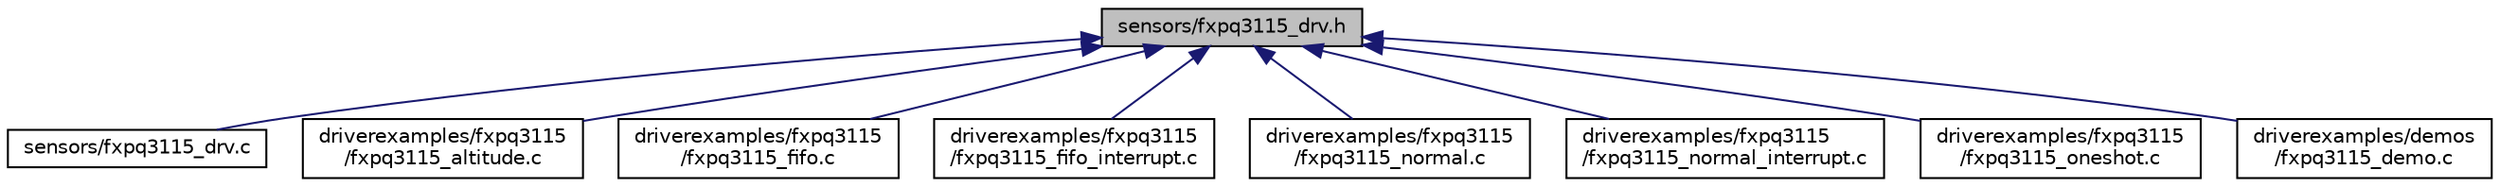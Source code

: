 digraph "sensors/fxpq3115_drv.h"
{
  edge [fontname="Helvetica",fontsize="10",labelfontname="Helvetica",labelfontsize="10"];
  node [fontname="Helvetica",fontsize="10",shape=record];
  Node9 [label="sensors/fxpq3115_drv.h",height=0.2,width=0.4,color="black", fillcolor="grey75", style="filled", fontcolor="black"];
  Node9 -> Node10 [dir="back",color="midnightblue",fontsize="10",style="solid",fontname="Helvetica"];
  Node10 [label="sensors/fxpq3115_drv.c",height=0.2,width=0.4,color="black", fillcolor="white", style="filled",URL="$fxpq3115__drv_8c.html",tooltip="The fxpq3115_drv.c file implements the fxpq3115 functional interface. "];
  Node9 -> Node11 [dir="back",color="midnightblue",fontsize="10",style="solid",fontname="Helvetica"];
  Node11 [label="driverexamples/fxpq3115\l/fxpq3115_altitude.c",height=0.2,width=0.4,color="black", fillcolor="white", style="filled",URL="$fxpq3115__altitude_8c.html",tooltip="The fxpq3115_altitude.c file implements the ISSDK FXPQ3115BV sensor driver example demonstration for ..."];
  Node9 -> Node12 [dir="back",color="midnightblue",fontsize="10",style="solid",fontname="Helvetica"];
  Node12 [label="driverexamples/fxpq3115\l/fxpq3115_fifo.c",height=0.2,width=0.4,color="black", fillcolor="white", style="filled",URL="$fxpq3115__fifo_8c.html",tooltip="The fxpq3115_fifo.c file implements the ISSDK FXPQ3115BV sensor driver example demonstration with fif..."];
  Node9 -> Node13 [dir="back",color="midnightblue",fontsize="10",style="solid",fontname="Helvetica"];
  Node13 [label="driverexamples/fxpq3115\l/fxpq3115_fifo_interrupt.c",height=0.2,width=0.4,color="black", fillcolor="white", style="filled",URL="$fxpq3115__fifo__interrupt_8c.html",tooltip="The fxpq3115_fifo_interrupt.c file implements the ISSDK FXPQ3115BV sensor driver example demonstratio..."];
  Node9 -> Node14 [dir="back",color="midnightblue",fontsize="10",style="solid",fontname="Helvetica"];
  Node14 [label="driverexamples/fxpq3115\l/fxpq3115_normal.c",height=0.2,width=0.4,color="black", fillcolor="white", style="filled",URL="$fxpq3115__normal_8c.html",tooltip="The fxpq3115_normal.c file implements the ISSDK FXPQ3115BV sensor driver example demonstration with p..."];
  Node9 -> Node15 [dir="back",color="midnightblue",fontsize="10",style="solid",fontname="Helvetica"];
  Node15 [label="driverexamples/fxpq3115\l/fxpq3115_normal_interrupt.c",height=0.2,width=0.4,color="black", fillcolor="white", style="filled",URL="$fxpq3115__normal__interrupt_8c.html",tooltip="The fxpq3115_normal_interrupt.c file implements the ISSDK FXPQ3115BV sensor driver example demonstrat..."];
  Node9 -> Node16 [dir="back",color="midnightblue",fontsize="10",style="solid",fontname="Helvetica"];
  Node16 [label="driverexamples/fxpq3115\l/fxpq3115_oneshot.c",height=0.2,width=0.4,color="black", fillcolor="white", style="filled",URL="$fxpq3115__oneshot_8c.html",tooltip="The fxpq3115_oneshot.c file implements the ISSDK FXPQ3115BV sensor driver example demonstration with ..."];
  Node9 -> Node17 [dir="back",color="midnightblue",fontsize="10",style="solid",fontname="Helvetica"];
  Node17 [label="driverexamples/demos\l/fxpq3115_demo.c",height=0.2,width=0.4,color="black", fillcolor="white", style="filled",URL="$fxpq3115__demo_8c.html",tooltip="The fxpq3115_demo.c file implements the ISSDK FXPQ3115 sensor demo example demonstration with One-Sho..."];
}
